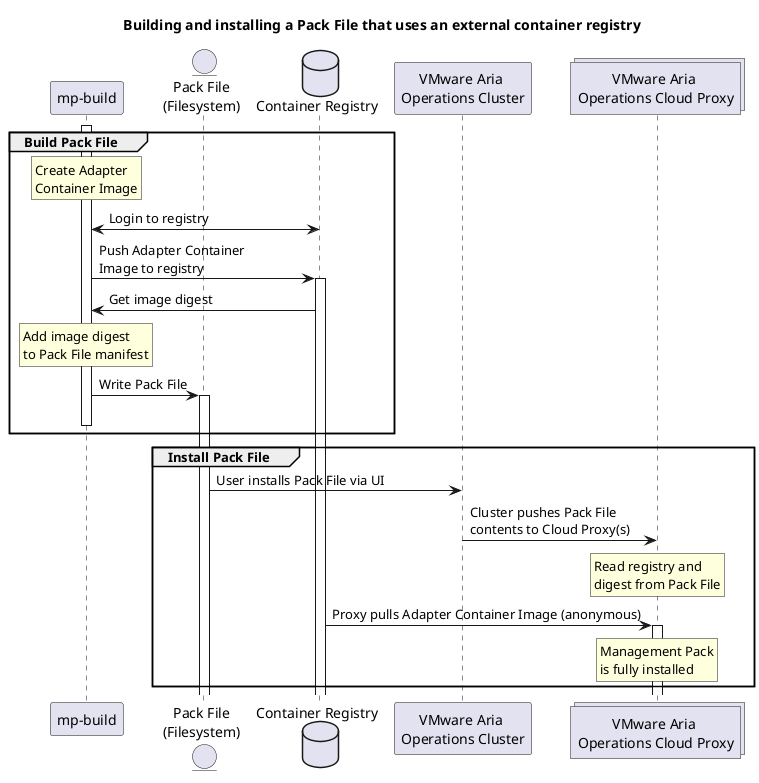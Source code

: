 @startuml
!pragma layout smetana
title "Building and installing a Pack File that uses an external container registry"

participant "mp-build"
entity "Pack File\n(Filesystem)" as pak
database "Container Registry" as registry
participant "VMware Aria \nOperations Cluster" as cluster
collections "VMware Aria \nOperations Cloud Proxy" as proxy

group Build Pack File
    activate "mp-build"
    rnote over "mp-build"
        Create Adapter
        Container Image
    endrnote
    "mp-build" <-> registry : Login to registry
    "mp-build" -> registry : Push Adapter Container\nImage to registry
    activate registry
    "mp-build" <- registry : Get image digest
    rnote over "mp-build"
        Add image digest
        to Pack File manifest
    endrnote
    "mp-build" -> pak : Write Pack File
    activate pak
    deactivate "mp-build"
end

group Install Pack File
    pak -> cluster : User installs Pack File via UI
    cluster -> proxy : Cluster pushes Pack File\ncontents to Cloud Proxy(s)
    rnote over proxy
        Read registry and
        digest from Pack File
    endrnote
    proxy <- registry : Proxy pulls Adapter Container Image (anonymous)
    rnote over proxy
        Management Pack
        is fully installed
    endrnote
    activate proxy
end
@enduml

